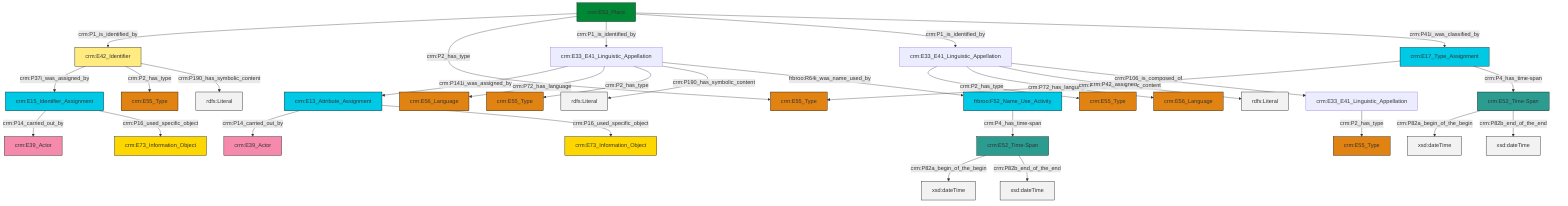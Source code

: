 graph TD
classDef Literal fill:#f2f2f2,stroke:#000000;
classDef CRM_Entity fill:#FFFFFF,stroke:#000000;
classDef Temporal_Entity fill:#00C9E6, stroke:#000000;
classDef Type fill:#E18312, stroke:#000000;
classDef Time-Span fill:#2C9C91, stroke:#000000;
classDef Appellation fill:#FFEB7F, stroke:#000000;
classDef Place fill:#008836, stroke:#000000;
classDef Persistent_Item fill:#B266B2, stroke:#000000;
classDef Conceptual_Object fill:#FFD700, stroke:#000000;
classDef Physical_Thing fill:#D2B48C, stroke:#000000;
classDef Actor fill:#f58aad, stroke:#000000;
classDef PC_Classes fill:#4ce600, stroke:#000000;
classDef Multi fill:#cccccc,stroke:#000000;

0["crm:E42_Identifier"]:::Appellation -->|crm:P37i_was_assigned_by| 1["crm:E15_Identifier_Assignment"]:::Temporal_Entity
1["crm:E15_Identifier_Assignment"]:::Temporal_Entity -->|crm:P14_carried_out_by| 2["crm:E39_Actor"]:::Actor
3["crm:E33_E41_Linguistic_Appellation"]:::Default -->|crm:P141i_was_assigned_by| 4["crm:E13_Attribute_Assignment"]:::Temporal_Entity
5["crm:E53_Place"]:::Place -->|crm:P1_is_identified_by| 0["crm:E42_Identifier"]:::Appellation
4["crm:E13_Attribute_Assignment"]:::Temporal_Entity -->|crm:P14_carried_out_by| 8["crm:E39_Actor"]:::Actor
12["crm:E33_E41_Linguistic_Appellation"]:::Default -->|crm:P2_has_type| 13["crm:E55_Type"]:::Type
3["crm:E33_E41_Linguistic_Appellation"]:::Default -->|crm:P72_has_language| 9["crm:E56_Language"]:::Type
17["crm:E52_Time-Span"]:::Time-Span -->|crm:P82a_begin_of_the_begin| 18[xsd:dateTime]:::Literal
3["crm:E33_E41_Linguistic_Appellation"]:::Default -->|crm:P2_has_type| 14["crm:E55_Type"]:::Type
6["crm:E33_E41_Linguistic_Appellation"]:::Default -->|crm:P2_has_type| 23["crm:E55_Type"]:::Type
3["crm:E33_E41_Linguistic_Appellation"]:::Default -->|crm:P190_has_symbolic_content| 26[rdfs:Literal]:::Literal
5["crm:E53_Place"]:::Place -->|crm:P2_has_type| 19["crm:E55_Type"]:::Type
5["crm:E53_Place"]:::Place -->|crm:P1_is_identified_by| 3["crm:E33_E41_Linguistic_Appellation"]:::Default
29["crm:E52_Time-Span"]:::Time-Span -->|crm:P82a_begin_of_the_begin| 30[xsd:dateTime]:::Literal
6["crm:E33_E41_Linguistic_Appellation"]:::Default -->|crm:P72_has_language| 32["crm:E56_Language"]:::Type
6["crm:E33_E41_Linguistic_Appellation"]:::Default -->|crm:P190_has_symbolic_content| 33[rdfs:Literal]:::Literal
36["crm:E17_Type_Assignment"]:::Temporal_Entity -->|crm:P42_assigned| 19["crm:E55_Type"]:::Type
27["frbroo:F52_Name_Use_Activity"]:::Temporal_Entity -->|crm:P4_has_time-span| 29["crm:E52_Time-Span"]:::Time-Span
0["crm:E42_Identifier"]:::Appellation -->|crm:P2_has_type| 38["crm:E55_Type"]:::Type
29["crm:E52_Time-Span"]:::Time-Span -->|crm:P82b_end_of_the_end| 39[xsd:dateTime]:::Literal
5["crm:E53_Place"]:::Place -->|crm:P1_is_identified_by| 6["crm:E33_E41_Linguistic_Appellation"]:::Default
3["crm:E33_E41_Linguistic_Appellation"]:::Default -->|frbroo:R64i_was_name_used_by| 27["frbroo:F52_Name_Use_Activity"]:::Temporal_Entity
17["crm:E52_Time-Span"]:::Time-Span -->|crm:P82b_end_of_the_end| 44[xsd:dateTime]:::Literal
36["crm:E17_Type_Assignment"]:::Temporal_Entity -->|crm:P4_has_time-span| 17["crm:E52_Time-Span"]:::Time-Span
1["crm:E15_Identifier_Assignment"]:::Temporal_Entity -->|crm:P16_used_specific_object| 34["crm:E73_Information_Object"]:::Conceptual_Object
0["crm:E42_Identifier"]:::Appellation -->|crm:P190_has_symbolic_content| 48[rdfs:Literal]:::Literal
4["crm:E13_Attribute_Assignment"]:::Temporal_Entity -->|crm:P16_used_specific_object| 21["crm:E73_Information_Object"]:::Conceptual_Object
5["crm:E53_Place"]:::Place -->|crm:P41i_was_classified_by| 36["crm:E17_Type_Assignment"]:::Temporal_Entity
6["crm:E33_E41_Linguistic_Appellation"]:::Default -->|crm:P106_is_composed_of| 12["crm:E33_E41_Linguistic_Appellation"]:::Default